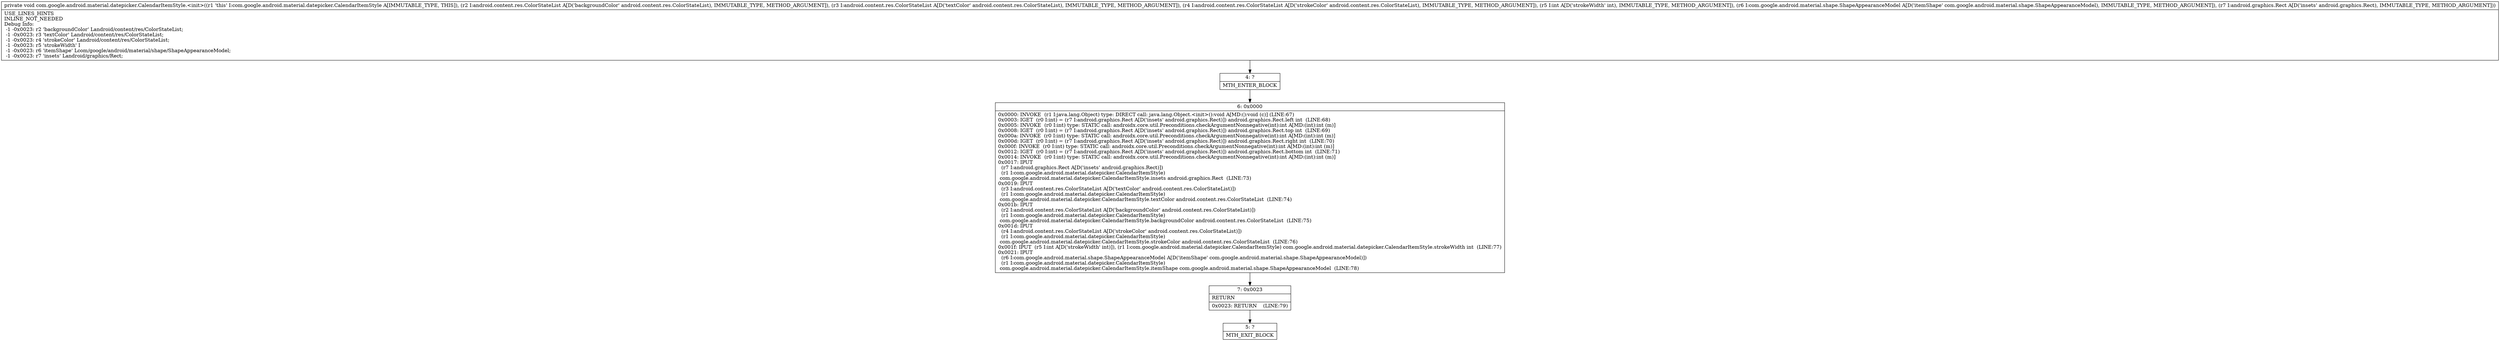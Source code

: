 digraph "CFG forcom.google.android.material.datepicker.CalendarItemStyle.\<init\>(Landroid\/content\/res\/ColorStateList;Landroid\/content\/res\/ColorStateList;Landroid\/content\/res\/ColorStateList;ILcom\/google\/android\/material\/shape\/ShapeAppearanceModel;Landroid\/graphics\/Rect;)V" {
Node_4 [shape=record,label="{4\:\ ?|MTH_ENTER_BLOCK\l}"];
Node_6 [shape=record,label="{6\:\ 0x0000|0x0000: INVOKE  (r1 I:java.lang.Object) type: DIRECT call: java.lang.Object.\<init\>():void A[MD:():void (c)] (LINE:67)\l0x0003: IGET  (r0 I:int) = (r7 I:android.graphics.Rect A[D('insets' android.graphics.Rect)]) android.graphics.Rect.left int  (LINE:68)\l0x0005: INVOKE  (r0 I:int) type: STATIC call: androidx.core.util.Preconditions.checkArgumentNonnegative(int):int A[MD:(int):int (m)]\l0x0008: IGET  (r0 I:int) = (r7 I:android.graphics.Rect A[D('insets' android.graphics.Rect)]) android.graphics.Rect.top int  (LINE:69)\l0x000a: INVOKE  (r0 I:int) type: STATIC call: androidx.core.util.Preconditions.checkArgumentNonnegative(int):int A[MD:(int):int (m)]\l0x000d: IGET  (r0 I:int) = (r7 I:android.graphics.Rect A[D('insets' android.graphics.Rect)]) android.graphics.Rect.right int  (LINE:70)\l0x000f: INVOKE  (r0 I:int) type: STATIC call: androidx.core.util.Preconditions.checkArgumentNonnegative(int):int A[MD:(int):int (m)]\l0x0012: IGET  (r0 I:int) = (r7 I:android.graphics.Rect A[D('insets' android.graphics.Rect)]) android.graphics.Rect.bottom int  (LINE:71)\l0x0014: INVOKE  (r0 I:int) type: STATIC call: androidx.core.util.Preconditions.checkArgumentNonnegative(int):int A[MD:(int):int (m)]\l0x0017: IPUT  \l  (r7 I:android.graphics.Rect A[D('insets' android.graphics.Rect)])\l  (r1 I:com.google.android.material.datepicker.CalendarItemStyle)\l com.google.android.material.datepicker.CalendarItemStyle.insets android.graphics.Rect  (LINE:73)\l0x0019: IPUT  \l  (r3 I:android.content.res.ColorStateList A[D('textColor' android.content.res.ColorStateList)])\l  (r1 I:com.google.android.material.datepicker.CalendarItemStyle)\l com.google.android.material.datepicker.CalendarItemStyle.textColor android.content.res.ColorStateList  (LINE:74)\l0x001b: IPUT  \l  (r2 I:android.content.res.ColorStateList A[D('backgroundColor' android.content.res.ColorStateList)])\l  (r1 I:com.google.android.material.datepicker.CalendarItemStyle)\l com.google.android.material.datepicker.CalendarItemStyle.backgroundColor android.content.res.ColorStateList  (LINE:75)\l0x001d: IPUT  \l  (r4 I:android.content.res.ColorStateList A[D('strokeColor' android.content.res.ColorStateList)])\l  (r1 I:com.google.android.material.datepicker.CalendarItemStyle)\l com.google.android.material.datepicker.CalendarItemStyle.strokeColor android.content.res.ColorStateList  (LINE:76)\l0x001f: IPUT  (r5 I:int A[D('strokeWidth' int)]), (r1 I:com.google.android.material.datepicker.CalendarItemStyle) com.google.android.material.datepicker.CalendarItemStyle.strokeWidth int  (LINE:77)\l0x0021: IPUT  \l  (r6 I:com.google.android.material.shape.ShapeAppearanceModel A[D('itemShape' com.google.android.material.shape.ShapeAppearanceModel)])\l  (r1 I:com.google.android.material.datepicker.CalendarItemStyle)\l com.google.android.material.datepicker.CalendarItemStyle.itemShape com.google.android.material.shape.ShapeAppearanceModel  (LINE:78)\l}"];
Node_7 [shape=record,label="{7\:\ 0x0023|RETURN\l|0x0023: RETURN    (LINE:79)\l}"];
Node_5 [shape=record,label="{5\:\ ?|MTH_EXIT_BLOCK\l}"];
MethodNode[shape=record,label="{private void com.google.android.material.datepicker.CalendarItemStyle.\<init\>((r1 'this' I:com.google.android.material.datepicker.CalendarItemStyle A[IMMUTABLE_TYPE, THIS]), (r2 I:android.content.res.ColorStateList A[D('backgroundColor' android.content.res.ColorStateList), IMMUTABLE_TYPE, METHOD_ARGUMENT]), (r3 I:android.content.res.ColorStateList A[D('textColor' android.content.res.ColorStateList), IMMUTABLE_TYPE, METHOD_ARGUMENT]), (r4 I:android.content.res.ColorStateList A[D('strokeColor' android.content.res.ColorStateList), IMMUTABLE_TYPE, METHOD_ARGUMENT]), (r5 I:int A[D('strokeWidth' int), IMMUTABLE_TYPE, METHOD_ARGUMENT]), (r6 I:com.google.android.material.shape.ShapeAppearanceModel A[D('itemShape' com.google.android.material.shape.ShapeAppearanceModel), IMMUTABLE_TYPE, METHOD_ARGUMENT]), (r7 I:android.graphics.Rect A[D('insets' android.graphics.Rect), IMMUTABLE_TYPE, METHOD_ARGUMENT]))  | USE_LINES_HINTS\lINLINE_NOT_NEEDED\lDebug Info:\l  \-1 \-0x0023: r2 'backgroundColor' Landroid\/content\/res\/ColorStateList;\l  \-1 \-0x0023: r3 'textColor' Landroid\/content\/res\/ColorStateList;\l  \-1 \-0x0023: r4 'strokeColor' Landroid\/content\/res\/ColorStateList;\l  \-1 \-0x0023: r5 'strokeWidth' I\l  \-1 \-0x0023: r6 'itemShape' Lcom\/google\/android\/material\/shape\/ShapeAppearanceModel;\l  \-1 \-0x0023: r7 'insets' Landroid\/graphics\/Rect;\l}"];
MethodNode -> Node_4;Node_4 -> Node_6;
Node_6 -> Node_7;
Node_7 -> Node_5;
}

